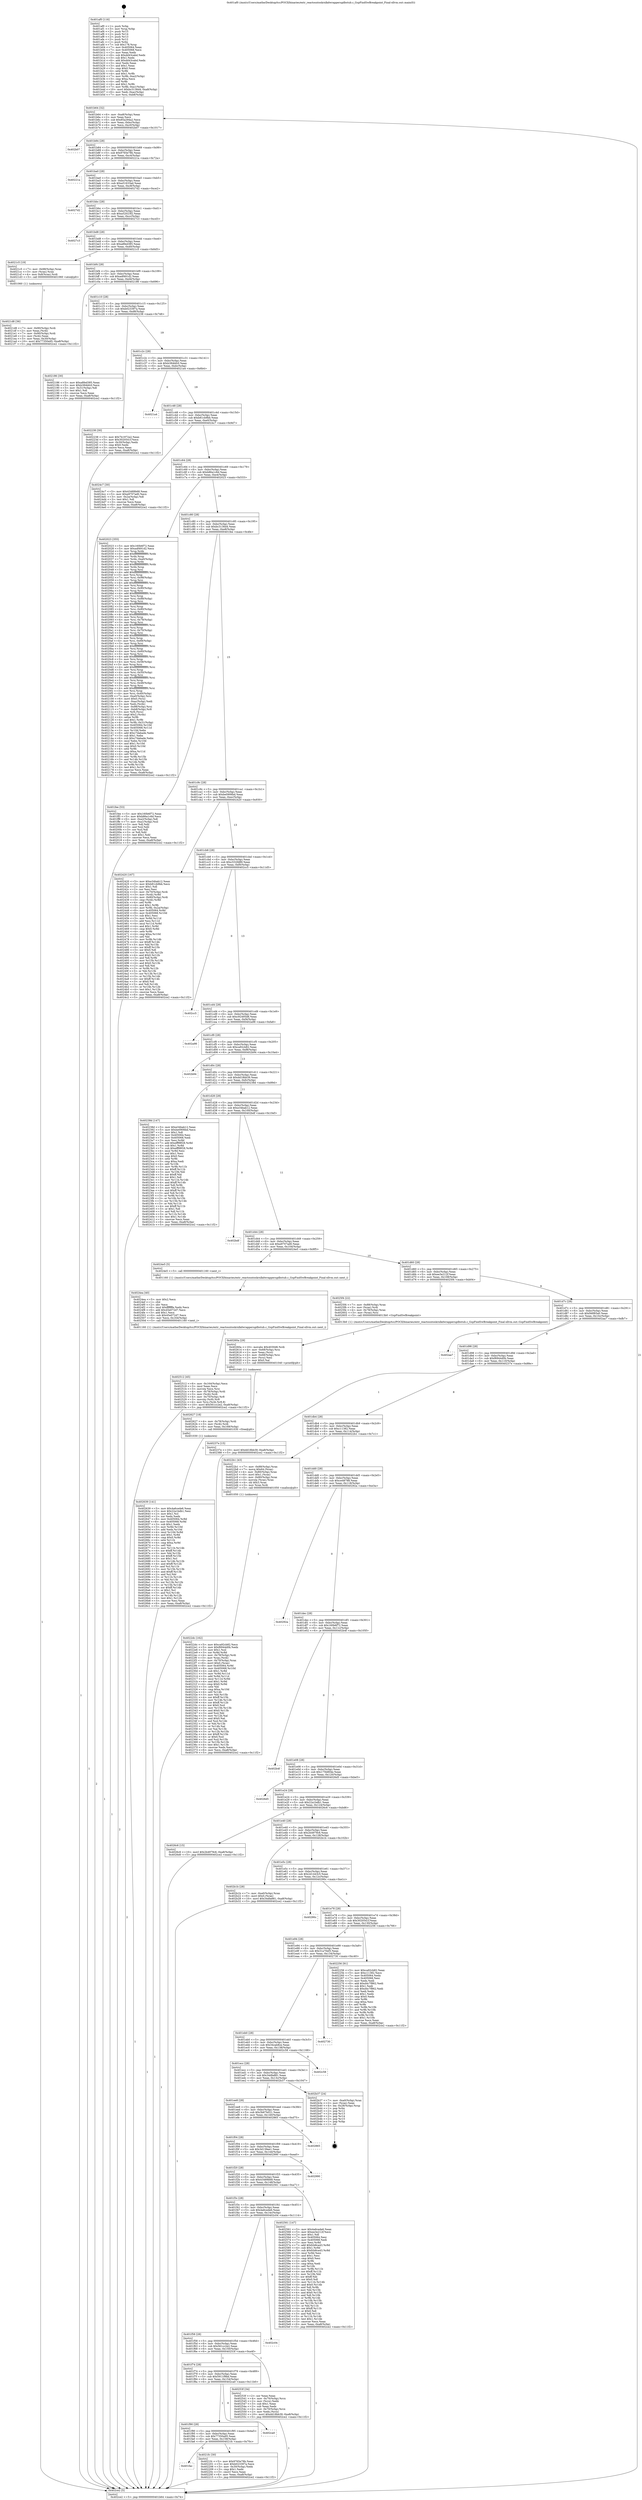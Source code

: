 digraph "0x401af0" {
  label = "0x401af0 (/mnt/c/Users/mathe/Desktop/tcc/POCII/binaries/extr_reactosntoskrnlkdwrappersgdbstub.c_GspFindSwBreakpoint_Final-ollvm.out::main(0))"
  labelloc = "t"
  node[shape=record]

  Entry [label="",width=0.3,height=0.3,shape=circle,fillcolor=black,style=filled]
  "0x401b64" [label="{
     0x401b64 [32]\l
     | [instrs]\l
     &nbsp;&nbsp;0x401b64 \<+6\>: mov -0xa8(%rbp),%eax\l
     &nbsp;&nbsp;0x401b6a \<+2\>: mov %eax,%ecx\l
     &nbsp;&nbsp;0x401b6c \<+6\>: sub $0x85a294a2,%ecx\l
     &nbsp;&nbsp;0x401b72 \<+6\>: mov %eax,-0xbc(%rbp)\l
     &nbsp;&nbsp;0x401b78 \<+6\>: mov %ecx,-0xc0(%rbp)\l
     &nbsp;&nbsp;0x401b7e \<+6\>: je 0000000000402b07 \<main+0x1017\>\l
  }"]
  "0x402b07" [label="{
     0x402b07\l
  }", style=dashed]
  "0x401b84" [label="{
     0x401b84 [28]\l
     | [instrs]\l
     &nbsp;&nbsp;0x401b84 \<+5\>: jmp 0000000000401b89 \<main+0x99\>\l
     &nbsp;&nbsp;0x401b89 \<+6\>: mov -0xbc(%rbp),%eax\l
     &nbsp;&nbsp;0x401b8f \<+5\>: sub $0x9765e78b,%eax\l
     &nbsp;&nbsp;0x401b94 \<+6\>: mov %eax,-0xc4(%rbp)\l
     &nbsp;&nbsp;0x401b9a \<+6\>: je 000000000040221a \<main+0x72a\>\l
  }"]
  Exit [label="",width=0.3,height=0.3,shape=circle,fillcolor=black,style=filled,peripheries=2]
  "0x40221a" [label="{
     0x40221a\l
  }", style=dashed]
  "0x401ba0" [label="{
     0x401ba0 [28]\l
     | [instrs]\l
     &nbsp;&nbsp;0x401ba0 \<+5\>: jmp 0000000000401ba5 \<main+0xb5\>\l
     &nbsp;&nbsp;0x401ba5 \<+6\>: mov -0xbc(%rbp),%eax\l
     &nbsp;&nbsp;0x401bab \<+5\>: sub $0xa51633ad,%eax\l
     &nbsp;&nbsp;0x401bb0 \<+6\>: mov %eax,-0xc8(%rbp)\l
     &nbsp;&nbsp;0x401bb6 \<+6\>: je 00000000004027d2 \<main+0xce2\>\l
  }"]
  "0x402639" [label="{
     0x402639 [141]\l
     | [instrs]\l
     &nbsp;&nbsp;0x402639 \<+5\>: mov $0x4a6cede6,%eax\l
     &nbsp;&nbsp;0x40263e \<+5\>: mov $0x22a1bdb1,%esi\l
     &nbsp;&nbsp;0x402643 \<+2\>: mov $0x1,%cl\l
     &nbsp;&nbsp;0x402645 \<+2\>: xor %edx,%edx\l
     &nbsp;&nbsp;0x402647 \<+8\>: mov 0x405064,%r8d\l
     &nbsp;&nbsp;0x40264f \<+8\>: mov 0x405068,%r9d\l
     &nbsp;&nbsp;0x402657 \<+3\>: sub $0x1,%edx\l
     &nbsp;&nbsp;0x40265a \<+3\>: mov %r8d,%r10d\l
     &nbsp;&nbsp;0x40265d \<+3\>: add %edx,%r10d\l
     &nbsp;&nbsp;0x402660 \<+4\>: imul %r10d,%r8d\l
     &nbsp;&nbsp;0x402664 \<+4\>: and $0x1,%r8d\l
     &nbsp;&nbsp;0x402668 \<+4\>: cmp $0x0,%r8d\l
     &nbsp;&nbsp;0x40266c \<+4\>: sete %r11b\l
     &nbsp;&nbsp;0x402670 \<+4\>: cmp $0xa,%r9d\l
     &nbsp;&nbsp;0x402674 \<+3\>: setl %bl\l
     &nbsp;&nbsp;0x402677 \<+3\>: mov %r11b,%r14b\l
     &nbsp;&nbsp;0x40267a \<+4\>: xor $0xff,%r14b\l
     &nbsp;&nbsp;0x40267e \<+3\>: mov %bl,%r15b\l
     &nbsp;&nbsp;0x402681 \<+4\>: xor $0xff,%r15b\l
     &nbsp;&nbsp;0x402685 \<+3\>: xor $0x1,%cl\l
     &nbsp;&nbsp;0x402688 \<+3\>: mov %r14b,%r12b\l
     &nbsp;&nbsp;0x40268b \<+4\>: and $0xff,%r12b\l
     &nbsp;&nbsp;0x40268f \<+3\>: and %cl,%r11b\l
     &nbsp;&nbsp;0x402692 \<+3\>: mov %r15b,%r13b\l
     &nbsp;&nbsp;0x402695 \<+4\>: and $0xff,%r13b\l
     &nbsp;&nbsp;0x402699 \<+2\>: and %cl,%bl\l
     &nbsp;&nbsp;0x40269b \<+3\>: or %r11b,%r12b\l
     &nbsp;&nbsp;0x40269e \<+3\>: or %bl,%r13b\l
     &nbsp;&nbsp;0x4026a1 \<+3\>: xor %r13b,%r12b\l
     &nbsp;&nbsp;0x4026a4 \<+3\>: or %r15b,%r14b\l
     &nbsp;&nbsp;0x4026a7 \<+4\>: xor $0xff,%r14b\l
     &nbsp;&nbsp;0x4026ab \<+3\>: or $0x1,%cl\l
     &nbsp;&nbsp;0x4026ae \<+3\>: and %cl,%r14b\l
     &nbsp;&nbsp;0x4026b1 \<+3\>: or %r14b,%r12b\l
     &nbsp;&nbsp;0x4026b4 \<+4\>: test $0x1,%r12b\l
     &nbsp;&nbsp;0x4026b8 \<+3\>: cmovne %esi,%eax\l
     &nbsp;&nbsp;0x4026bb \<+6\>: mov %eax,-0xa8(%rbp)\l
     &nbsp;&nbsp;0x4026c1 \<+5\>: jmp 0000000000402ce2 \<main+0x11f2\>\l
  }"]
  "0x4027d2" [label="{
     0x4027d2\l
  }", style=dashed]
  "0x401bbc" [label="{
     0x401bbc [28]\l
     | [instrs]\l
     &nbsp;&nbsp;0x401bbc \<+5\>: jmp 0000000000401bc1 \<main+0xd1\>\l
     &nbsp;&nbsp;0x401bc1 \<+6\>: mov -0xbc(%rbp),%eax\l
     &nbsp;&nbsp;0x401bc7 \<+5\>: sub $0xa52023f2,%eax\l
     &nbsp;&nbsp;0x401bcc \<+6\>: mov %eax,-0xcc(%rbp)\l
     &nbsp;&nbsp;0x401bd2 \<+6\>: je 00000000004027c3 \<main+0xcd3\>\l
  }"]
  "0x402627" [label="{
     0x402627 [18]\l
     | [instrs]\l
     &nbsp;&nbsp;0x402627 \<+4\>: mov -0x78(%rbp),%rdi\l
     &nbsp;&nbsp;0x40262b \<+3\>: mov (%rdi),%rdi\l
     &nbsp;&nbsp;0x40262e \<+6\>: mov %eax,-0x168(%rbp)\l
     &nbsp;&nbsp;0x402634 \<+5\>: call 0000000000401030 \<free@plt\>\l
     | [calls]\l
     &nbsp;&nbsp;0x401030 \{1\} (unknown)\l
  }"]
  "0x4027c3" [label="{
     0x4027c3\l
  }", style=dashed]
  "0x401bd8" [label="{
     0x401bd8 [28]\l
     | [instrs]\l
     &nbsp;&nbsp;0x401bd8 \<+5\>: jmp 0000000000401bdd \<main+0xed\>\l
     &nbsp;&nbsp;0x401bdd \<+6\>: mov -0xbc(%rbp),%eax\l
     &nbsp;&nbsp;0x401be3 \<+5\>: sub $0xa8fed385,%eax\l
     &nbsp;&nbsp;0x401be8 \<+6\>: mov %eax,-0xd0(%rbp)\l
     &nbsp;&nbsp;0x401bee \<+6\>: je 00000000004021c5 \<main+0x6d5\>\l
  }"]
  "0x40260a" [label="{
     0x40260a [29]\l
     | [instrs]\l
     &nbsp;&nbsp;0x40260a \<+10\>: movabs $0x4030d6,%rdi\l
     &nbsp;&nbsp;0x402614 \<+4\>: mov -0x68(%rbp),%rsi\l
     &nbsp;&nbsp;0x402618 \<+2\>: mov %eax,(%rsi)\l
     &nbsp;&nbsp;0x40261a \<+4\>: mov -0x68(%rbp),%rsi\l
     &nbsp;&nbsp;0x40261e \<+2\>: mov (%rsi),%esi\l
     &nbsp;&nbsp;0x402620 \<+2\>: mov $0x0,%al\l
     &nbsp;&nbsp;0x402622 \<+5\>: call 0000000000401040 \<printf@plt\>\l
     | [calls]\l
     &nbsp;&nbsp;0x401040 \{1\} (unknown)\l
  }"]
  "0x4021c5" [label="{
     0x4021c5 [19]\l
     | [instrs]\l
     &nbsp;&nbsp;0x4021c5 \<+7\>: mov -0x98(%rbp),%rax\l
     &nbsp;&nbsp;0x4021cc \<+3\>: mov (%rax),%rax\l
     &nbsp;&nbsp;0x4021cf \<+4\>: mov 0x8(%rax),%rdi\l
     &nbsp;&nbsp;0x4021d3 \<+5\>: call 0000000000401060 \<atoi@plt\>\l
     | [calls]\l
     &nbsp;&nbsp;0x401060 \{1\} (unknown)\l
  }"]
  "0x401bf4" [label="{
     0x401bf4 [28]\l
     | [instrs]\l
     &nbsp;&nbsp;0x401bf4 \<+5\>: jmp 0000000000401bf9 \<main+0x109\>\l
     &nbsp;&nbsp;0x401bf9 \<+6\>: mov -0xbc(%rbp),%eax\l
     &nbsp;&nbsp;0x401bff \<+5\>: sub $0xadf491d2,%eax\l
     &nbsp;&nbsp;0x401c04 \<+6\>: mov %eax,-0xd4(%rbp)\l
     &nbsp;&nbsp;0x401c0a \<+6\>: je 0000000000402186 \<main+0x696\>\l
  }"]
  "0x402512" [label="{
     0x402512 [45]\l
     | [instrs]\l
     &nbsp;&nbsp;0x402512 \<+6\>: mov -0x164(%rbp),%ecx\l
     &nbsp;&nbsp;0x402518 \<+3\>: imul %eax,%ecx\l
     &nbsp;&nbsp;0x40251b \<+3\>: movslq %ecx,%rsi\l
     &nbsp;&nbsp;0x40251e \<+4\>: mov -0x78(%rbp),%rdi\l
     &nbsp;&nbsp;0x402522 \<+3\>: mov (%rdi),%rdi\l
     &nbsp;&nbsp;0x402525 \<+4\>: mov -0x70(%rbp),%r8\l
     &nbsp;&nbsp;0x402529 \<+3\>: movslq (%r8),%r8\l
     &nbsp;&nbsp;0x40252c \<+4\>: mov %rsi,(%rdi,%r8,8)\l
     &nbsp;&nbsp;0x402530 \<+10\>: movl $0x561cc2e2,-0xa8(%rbp)\l
     &nbsp;&nbsp;0x40253a \<+5\>: jmp 0000000000402ce2 \<main+0x11f2\>\l
  }"]
  "0x402186" [label="{
     0x402186 [30]\l
     | [instrs]\l
     &nbsp;&nbsp;0x402186 \<+5\>: mov $0xa8fed385,%eax\l
     &nbsp;&nbsp;0x40218b \<+5\>: mov $0xb384bfc0,%ecx\l
     &nbsp;&nbsp;0x402190 \<+3\>: mov -0x31(%rbp),%dl\l
     &nbsp;&nbsp;0x402193 \<+3\>: test $0x1,%dl\l
     &nbsp;&nbsp;0x402196 \<+3\>: cmovne %ecx,%eax\l
     &nbsp;&nbsp;0x402199 \<+6\>: mov %eax,-0xa8(%rbp)\l
     &nbsp;&nbsp;0x40219f \<+5\>: jmp 0000000000402ce2 \<main+0x11f2\>\l
  }"]
  "0x401c10" [label="{
     0x401c10 [28]\l
     | [instrs]\l
     &nbsp;&nbsp;0x401c10 \<+5\>: jmp 0000000000401c15 \<main+0x125\>\l
     &nbsp;&nbsp;0x401c15 \<+6\>: mov -0xbc(%rbp),%eax\l
     &nbsp;&nbsp;0x401c1b \<+5\>: sub $0xb023397a,%eax\l
     &nbsp;&nbsp;0x401c20 \<+6\>: mov %eax,-0xd8(%rbp)\l
     &nbsp;&nbsp;0x401c26 \<+6\>: je 0000000000402238 \<main+0x748\>\l
  }"]
  "0x4024ea" [label="{
     0x4024ea [40]\l
     | [instrs]\l
     &nbsp;&nbsp;0x4024ea \<+5\>: mov $0x2,%ecx\l
     &nbsp;&nbsp;0x4024ef \<+1\>: cltd\l
     &nbsp;&nbsp;0x4024f0 \<+2\>: idiv %ecx\l
     &nbsp;&nbsp;0x4024f2 \<+6\>: imul $0xfffffffe,%edx,%ecx\l
     &nbsp;&nbsp;0x4024f8 \<+6\>: add $0x45e072d7,%ecx\l
     &nbsp;&nbsp;0x4024fe \<+3\>: add $0x1,%ecx\l
     &nbsp;&nbsp;0x402501 \<+6\>: sub $0x45e072d7,%ecx\l
     &nbsp;&nbsp;0x402507 \<+6\>: mov %ecx,-0x164(%rbp)\l
     &nbsp;&nbsp;0x40250d \<+5\>: call 0000000000401160 \<next_i\>\l
     | [calls]\l
     &nbsp;&nbsp;0x401160 \{1\} (/mnt/c/Users/mathe/Desktop/tcc/POCII/binaries/extr_reactosntoskrnlkdwrappersgdbstub.c_GspFindSwBreakpoint_Final-ollvm.out::next_i)\l
  }"]
  "0x402238" [label="{
     0x402238 [30]\l
     | [instrs]\l
     &nbsp;&nbsp;0x402238 \<+5\>: mov $0x7b1972a2,%eax\l
     &nbsp;&nbsp;0x40223d \<+5\>: mov $0x3020541f,%ecx\l
     &nbsp;&nbsp;0x402242 \<+3\>: mov -0x30(%rbp),%edx\l
     &nbsp;&nbsp;0x402245 \<+3\>: cmp $0x0,%edx\l
     &nbsp;&nbsp;0x402248 \<+3\>: cmove %ecx,%eax\l
     &nbsp;&nbsp;0x40224b \<+6\>: mov %eax,-0xa8(%rbp)\l
     &nbsp;&nbsp;0x402251 \<+5\>: jmp 0000000000402ce2 \<main+0x11f2\>\l
  }"]
  "0x401c2c" [label="{
     0x401c2c [28]\l
     | [instrs]\l
     &nbsp;&nbsp;0x401c2c \<+5\>: jmp 0000000000401c31 \<main+0x141\>\l
     &nbsp;&nbsp;0x401c31 \<+6\>: mov -0xbc(%rbp),%eax\l
     &nbsp;&nbsp;0x401c37 \<+5\>: sub $0xb384bfc0,%eax\l
     &nbsp;&nbsp;0x401c3c \<+6\>: mov %eax,-0xdc(%rbp)\l
     &nbsp;&nbsp;0x401c42 \<+6\>: je 00000000004021a4 \<main+0x6b4\>\l
  }"]
  "0x4022dc" [label="{
     0x4022dc [162]\l
     | [instrs]\l
     &nbsp;&nbsp;0x4022dc \<+5\>: mov $0xca92cb82,%ecx\l
     &nbsp;&nbsp;0x4022e1 \<+5\>: mov $0xf6944d0b,%edx\l
     &nbsp;&nbsp;0x4022e6 \<+3\>: mov $0x1,%sil\l
     &nbsp;&nbsp;0x4022e9 \<+3\>: xor %r8d,%r8d\l
     &nbsp;&nbsp;0x4022ec \<+4\>: mov -0x78(%rbp),%rdi\l
     &nbsp;&nbsp;0x4022f0 \<+3\>: mov %rax,(%rdi)\l
     &nbsp;&nbsp;0x4022f3 \<+4\>: mov -0x70(%rbp),%rax\l
     &nbsp;&nbsp;0x4022f7 \<+6\>: movl $0x0,(%rax)\l
     &nbsp;&nbsp;0x4022fd \<+8\>: mov 0x405064,%r9d\l
     &nbsp;&nbsp;0x402305 \<+8\>: mov 0x405068,%r10d\l
     &nbsp;&nbsp;0x40230d \<+4\>: sub $0x1,%r8d\l
     &nbsp;&nbsp;0x402311 \<+3\>: mov %r9d,%r11d\l
     &nbsp;&nbsp;0x402314 \<+3\>: add %r8d,%r11d\l
     &nbsp;&nbsp;0x402317 \<+4\>: imul %r11d,%r9d\l
     &nbsp;&nbsp;0x40231b \<+4\>: and $0x1,%r9d\l
     &nbsp;&nbsp;0x40231f \<+4\>: cmp $0x0,%r9d\l
     &nbsp;&nbsp;0x402323 \<+3\>: sete %bl\l
     &nbsp;&nbsp;0x402326 \<+4\>: cmp $0xa,%r10d\l
     &nbsp;&nbsp;0x40232a \<+4\>: setl %r14b\l
     &nbsp;&nbsp;0x40232e \<+3\>: mov %bl,%r15b\l
     &nbsp;&nbsp;0x402331 \<+4\>: xor $0xff,%r15b\l
     &nbsp;&nbsp;0x402335 \<+3\>: mov %r14b,%r12b\l
     &nbsp;&nbsp;0x402338 \<+4\>: xor $0xff,%r12b\l
     &nbsp;&nbsp;0x40233c \<+4\>: xor $0x0,%sil\l
     &nbsp;&nbsp;0x402340 \<+3\>: mov %r15b,%r13b\l
     &nbsp;&nbsp;0x402343 \<+4\>: and $0x0,%r13b\l
     &nbsp;&nbsp;0x402347 \<+3\>: and %sil,%bl\l
     &nbsp;&nbsp;0x40234a \<+3\>: mov %r12b,%al\l
     &nbsp;&nbsp;0x40234d \<+2\>: and $0x0,%al\l
     &nbsp;&nbsp;0x40234f \<+3\>: and %sil,%r14b\l
     &nbsp;&nbsp;0x402352 \<+3\>: or %bl,%r13b\l
     &nbsp;&nbsp;0x402355 \<+3\>: or %r14b,%al\l
     &nbsp;&nbsp;0x402358 \<+3\>: xor %al,%r13b\l
     &nbsp;&nbsp;0x40235b \<+3\>: or %r12b,%r15b\l
     &nbsp;&nbsp;0x40235e \<+4\>: xor $0xff,%r15b\l
     &nbsp;&nbsp;0x402362 \<+4\>: or $0x0,%sil\l
     &nbsp;&nbsp;0x402366 \<+3\>: and %sil,%r15b\l
     &nbsp;&nbsp;0x402369 \<+3\>: or %r15b,%r13b\l
     &nbsp;&nbsp;0x40236c \<+4\>: test $0x1,%r13b\l
     &nbsp;&nbsp;0x402370 \<+3\>: cmovne %edx,%ecx\l
     &nbsp;&nbsp;0x402373 \<+6\>: mov %ecx,-0xa8(%rbp)\l
     &nbsp;&nbsp;0x402379 \<+5\>: jmp 0000000000402ce2 \<main+0x11f2\>\l
  }"]
  "0x4021a4" [label="{
     0x4021a4\l
  }", style=dashed]
  "0x401c48" [label="{
     0x401c48 [28]\l
     | [instrs]\l
     &nbsp;&nbsp;0x401c48 \<+5\>: jmp 0000000000401c4d \<main+0x15d\>\l
     &nbsp;&nbsp;0x401c4d \<+6\>: mov -0xbc(%rbp),%eax\l
     &nbsp;&nbsp;0x401c53 \<+5\>: sub $0xb81cb9bb,%eax\l
     &nbsp;&nbsp;0x401c58 \<+6\>: mov %eax,-0xe0(%rbp)\l
     &nbsp;&nbsp;0x401c5e \<+6\>: je 00000000004024c7 \<main+0x9d7\>\l
  }"]
  "0x401fac" [label="{
     0x401fac\l
  }", style=dashed]
  "0x4024c7" [label="{
     0x4024c7 [30]\l
     | [instrs]\l
     &nbsp;&nbsp;0x4024c7 \<+5\>: mov $0x43489b68,%eax\l
     &nbsp;&nbsp;0x4024cc \<+5\>: mov $0xe9707ad0,%ecx\l
     &nbsp;&nbsp;0x4024d1 \<+3\>: mov -0x2a(%rbp),%dl\l
     &nbsp;&nbsp;0x4024d4 \<+3\>: test $0x1,%dl\l
     &nbsp;&nbsp;0x4024d7 \<+3\>: cmovne %ecx,%eax\l
     &nbsp;&nbsp;0x4024da \<+6\>: mov %eax,-0xa8(%rbp)\l
     &nbsp;&nbsp;0x4024e0 \<+5\>: jmp 0000000000402ce2 \<main+0x11f2\>\l
  }"]
  "0x401c64" [label="{
     0x401c64 [28]\l
     | [instrs]\l
     &nbsp;&nbsp;0x401c64 \<+5\>: jmp 0000000000401c69 \<main+0x179\>\l
     &nbsp;&nbsp;0x401c69 \<+6\>: mov -0xbc(%rbp),%eax\l
     &nbsp;&nbsp;0x401c6f \<+5\>: sub $0xb86a1c6d,%eax\l
     &nbsp;&nbsp;0x401c74 \<+6\>: mov %eax,-0xe4(%rbp)\l
     &nbsp;&nbsp;0x401c7a \<+6\>: je 0000000000402023 \<main+0x533\>\l
  }"]
  "0x4021fc" [label="{
     0x4021fc [30]\l
     | [instrs]\l
     &nbsp;&nbsp;0x4021fc \<+5\>: mov $0x9765e78b,%eax\l
     &nbsp;&nbsp;0x402201 \<+5\>: mov $0xb023397a,%ecx\l
     &nbsp;&nbsp;0x402206 \<+3\>: mov -0x30(%rbp),%edx\l
     &nbsp;&nbsp;0x402209 \<+3\>: cmp $0x1,%edx\l
     &nbsp;&nbsp;0x40220c \<+3\>: cmovl %ecx,%eax\l
     &nbsp;&nbsp;0x40220f \<+6\>: mov %eax,-0xa8(%rbp)\l
     &nbsp;&nbsp;0x402215 \<+5\>: jmp 0000000000402ce2 \<main+0x11f2\>\l
  }"]
  "0x402023" [label="{
     0x402023 [355]\l
     | [instrs]\l
     &nbsp;&nbsp;0x402023 \<+5\>: mov $0x160b6f72,%eax\l
     &nbsp;&nbsp;0x402028 \<+5\>: mov $0xadf491d2,%ecx\l
     &nbsp;&nbsp;0x40202d \<+3\>: mov %rsp,%rdx\l
     &nbsp;&nbsp;0x402030 \<+4\>: add $0xfffffffffffffff0,%rdx\l
     &nbsp;&nbsp;0x402034 \<+3\>: mov %rdx,%rsp\l
     &nbsp;&nbsp;0x402037 \<+7\>: mov %rdx,-0xa0(%rbp)\l
     &nbsp;&nbsp;0x40203e \<+3\>: mov %rsp,%rdx\l
     &nbsp;&nbsp;0x402041 \<+4\>: add $0xfffffffffffffff0,%rdx\l
     &nbsp;&nbsp;0x402045 \<+3\>: mov %rdx,%rsp\l
     &nbsp;&nbsp;0x402048 \<+3\>: mov %rsp,%rsi\l
     &nbsp;&nbsp;0x40204b \<+4\>: add $0xfffffffffffffff0,%rsi\l
     &nbsp;&nbsp;0x40204f \<+3\>: mov %rsi,%rsp\l
     &nbsp;&nbsp;0x402052 \<+7\>: mov %rsi,-0x98(%rbp)\l
     &nbsp;&nbsp;0x402059 \<+3\>: mov %rsp,%rsi\l
     &nbsp;&nbsp;0x40205c \<+4\>: add $0xfffffffffffffff0,%rsi\l
     &nbsp;&nbsp;0x402060 \<+3\>: mov %rsi,%rsp\l
     &nbsp;&nbsp;0x402063 \<+7\>: mov %rsi,-0x90(%rbp)\l
     &nbsp;&nbsp;0x40206a \<+3\>: mov %rsp,%rsi\l
     &nbsp;&nbsp;0x40206d \<+4\>: add $0xfffffffffffffff0,%rsi\l
     &nbsp;&nbsp;0x402071 \<+3\>: mov %rsi,%rsp\l
     &nbsp;&nbsp;0x402074 \<+7\>: mov %rsi,-0x88(%rbp)\l
     &nbsp;&nbsp;0x40207b \<+3\>: mov %rsp,%rsi\l
     &nbsp;&nbsp;0x40207e \<+4\>: add $0xfffffffffffffff0,%rsi\l
     &nbsp;&nbsp;0x402082 \<+3\>: mov %rsi,%rsp\l
     &nbsp;&nbsp;0x402085 \<+4\>: mov %rsi,-0x80(%rbp)\l
     &nbsp;&nbsp;0x402089 \<+3\>: mov %rsp,%rsi\l
     &nbsp;&nbsp;0x40208c \<+4\>: add $0xfffffffffffffff0,%rsi\l
     &nbsp;&nbsp;0x402090 \<+3\>: mov %rsi,%rsp\l
     &nbsp;&nbsp;0x402093 \<+4\>: mov %rsi,-0x78(%rbp)\l
     &nbsp;&nbsp;0x402097 \<+3\>: mov %rsp,%rsi\l
     &nbsp;&nbsp;0x40209a \<+4\>: add $0xfffffffffffffff0,%rsi\l
     &nbsp;&nbsp;0x40209e \<+3\>: mov %rsi,%rsp\l
     &nbsp;&nbsp;0x4020a1 \<+4\>: mov %rsi,-0x70(%rbp)\l
     &nbsp;&nbsp;0x4020a5 \<+3\>: mov %rsp,%rsi\l
     &nbsp;&nbsp;0x4020a8 \<+4\>: add $0xfffffffffffffff0,%rsi\l
     &nbsp;&nbsp;0x4020ac \<+3\>: mov %rsi,%rsp\l
     &nbsp;&nbsp;0x4020af \<+4\>: mov %rsi,-0x68(%rbp)\l
     &nbsp;&nbsp;0x4020b3 \<+3\>: mov %rsp,%rsi\l
     &nbsp;&nbsp;0x4020b6 \<+4\>: add $0xfffffffffffffff0,%rsi\l
     &nbsp;&nbsp;0x4020ba \<+3\>: mov %rsi,%rsp\l
     &nbsp;&nbsp;0x4020bd \<+4\>: mov %rsi,-0x60(%rbp)\l
     &nbsp;&nbsp;0x4020c1 \<+3\>: mov %rsp,%rsi\l
     &nbsp;&nbsp;0x4020c4 \<+4\>: add $0xfffffffffffffff0,%rsi\l
     &nbsp;&nbsp;0x4020c8 \<+3\>: mov %rsi,%rsp\l
     &nbsp;&nbsp;0x4020cb \<+4\>: mov %rsi,-0x58(%rbp)\l
     &nbsp;&nbsp;0x4020cf \<+3\>: mov %rsp,%rsi\l
     &nbsp;&nbsp;0x4020d2 \<+4\>: add $0xfffffffffffffff0,%rsi\l
     &nbsp;&nbsp;0x4020d6 \<+3\>: mov %rsi,%rsp\l
     &nbsp;&nbsp;0x4020d9 \<+4\>: mov %rsi,-0x50(%rbp)\l
     &nbsp;&nbsp;0x4020dd \<+3\>: mov %rsp,%rsi\l
     &nbsp;&nbsp;0x4020e0 \<+4\>: add $0xfffffffffffffff0,%rsi\l
     &nbsp;&nbsp;0x4020e4 \<+3\>: mov %rsi,%rsp\l
     &nbsp;&nbsp;0x4020e7 \<+4\>: mov %rsi,-0x48(%rbp)\l
     &nbsp;&nbsp;0x4020eb \<+3\>: mov %rsp,%rsi\l
     &nbsp;&nbsp;0x4020ee \<+4\>: add $0xfffffffffffffff0,%rsi\l
     &nbsp;&nbsp;0x4020f2 \<+3\>: mov %rsi,%rsp\l
     &nbsp;&nbsp;0x4020f5 \<+4\>: mov %rsi,-0x40(%rbp)\l
     &nbsp;&nbsp;0x4020f9 \<+7\>: mov -0xa0(%rbp),%rsi\l
     &nbsp;&nbsp;0x402100 \<+6\>: movl $0x0,(%rsi)\l
     &nbsp;&nbsp;0x402106 \<+6\>: mov -0xac(%rbp),%edi\l
     &nbsp;&nbsp;0x40210c \<+2\>: mov %edi,(%rdx)\l
     &nbsp;&nbsp;0x40210e \<+7\>: mov -0x98(%rbp),%rsi\l
     &nbsp;&nbsp;0x402115 \<+7\>: mov -0xb8(%rbp),%r8\l
     &nbsp;&nbsp;0x40211c \<+3\>: mov %r8,(%rsi)\l
     &nbsp;&nbsp;0x40211f \<+3\>: cmpl $0x2,(%rdx)\l
     &nbsp;&nbsp;0x402122 \<+4\>: setne %r9b\l
     &nbsp;&nbsp;0x402126 \<+4\>: and $0x1,%r9b\l
     &nbsp;&nbsp;0x40212a \<+4\>: mov %r9b,-0x31(%rbp)\l
     &nbsp;&nbsp;0x40212e \<+8\>: mov 0x405064,%r10d\l
     &nbsp;&nbsp;0x402136 \<+8\>: mov 0x405068,%r11d\l
     &nbsp;&nbsp;0x40213e \<+3\>: mov %r10d,%ebx\l
     &nbsp;&nbsp;0x402141 \<+6\>: add $0xc7dabade,%ebx\l
     &nbsp;&nbsp;0x402147 \<+3\>: sub $0x1,%ebx\l
     &nbsp;&nbsp;0x40214a \<+6\>: sub $0xc7dabade,%ebx\l
     &nbsp;&nbsp;0x402150 \<+4\>: imul %ebx,%r10d\l
     &nbsp;&nbsp;0x402154 \<+4\>: and $0x1,%r10d\l
     &nbsp;&nbsp;0x402158 \<+4\>: cmp $0x0,%r10d\l
     &nbsp;&nbsp;0x40215c \<+4\>: sete %r9b\l
     &nbsp;&nbsp;0x402160 \<+4\>: cmp $0xa,%r11d\l
     &nbsp;&nbsp;0x402164 \<+4\>: setl %r14b\l
     &nbsp;&nbsp;0x402168 \<+3\>: mov %r9b,%r15b\l
     &nbsp;&nbsp;0x40216b \<+3\>: and %r14b,%r15b\l
     &nbsp;&nbsp;0x40216e \<+3\>: xor %r14b,%r9b\l
     &nbsp;&nbsp;0x402171 \<+3\>: or %r9b,%r15b\l
     &nbsp;&nbsp;0x402174 \<+4\>: test $0x1,%r15b\l
     &nbsp;&nbsp;0x402178 \<+3\>: cmovne %ecx,%eax\l
     &nbsp;&nbsp;0x40217b \<+6\>: mov %eax,-0xa8(%rbp)\l
     &nbsp;&nbsp;0x402181 \<+5\>: jmp 0000000000402ce2 \<main+0x11f2\>\l
  }"]
  "0x401c80" [label="{
     0x401c80 [28]\l
     | [instrs]\l
     &nbsp;&nbsp;0x401c80 \<+5\>: jmp 0000000000401c85 \<main+0x195\>\l
     &nbsp;&nbsp;0x401c85 \<+6\>: mov -0xbc(%rbp),%eax\l
     &nbsp;&nbsp;0x401c8b \<+5\>: sub $0xbc3136d4,%eax\l
     &nbsp;&nbsp;0x401c90 \<+6\>: mov %eax,-0xe8(%rbp)\l
     &nbsp;&nbsp;0x401c96 \<+6\>: je 0000000000401fee \<main+0x4fe\>\l
  }"]
  "0x401f90" [label="{
     0x401f90 [28]\l
     | [instrs]\l
     &nbsp;&nbsp;0x401f90 \<+5\>: jmp 0000000000401f95 \<main+0x4a5\>\l
     &nbsp;&nbsp;0x401f95 \<+6\>: mov -0xbc(%rbp),%eax\l
     &nbsp;&nbsp;0x401f9b \<+5\>: sub $0x77350a95,%eax\l
     &nbsp;&nbsp;0x401fa0 \<+6\>: mov %eax,-0x158(%rbp)\l
     &nbsp;&nbsp;0x401fa6 \<+6\>: je 00000000004021fc \<main+0x70c\>\l
  }"]
  "0x401fee" [label="{
     0x401fee [53]\l
     | [instrs]\l
     &nbsp;&nbsp;0x401fee \<+5\>: mov $0x160b6f72,%eax\l
     &nbsp;&nbsp;0x401ff3 \<+5\>: mov $0xb86a1c6d,%ecx\l
     &nbsp;&nbsp;0x401ff8 \<+6\>: mov -0xa2(%rbp),%dl\l
     &nbsp;&nbsp;0x401ffe \<+7\>: mov -0xa1(%rbp),%sil\l
     &nbsp;&nbsp;0x402005 \<+3\>: mov %dl,%dil\l
     &nbsp;&nbsp;0x402008 \<+3\>: and %sil,%dil\l
     &nbsp;&nbsp;0x40200b \<+3\>: xor %sil,%dl\l
     &nbsp;&nbsp;0x40200e \<+3\>: or %dl,%dil\l
     &nbsp;&nbsp;0x402011 \<+4\>: test $0x1,%dil\l
     &nbsp;&nbsp;0x402015 \<+3\>: cmovne %ecx,%eax\l
     &nbsp;&nbsp;0x402018 \<+6\>: mov %eax,-0xa8(%rbp)\l
     &nbsp;&nbsp;0x40201e \<+5\>: jmp 0000000000402ce2 \<main+0x11f2\>\l
  }"]
  "0x401c9c" [label="{
     0x401c9c [28]\l
     | [instrs]\l
     &nbsp;&nbsp;0x401c9c \<+5\>: jmp 0000000000401ca1 \<main+0x1b1\>\l
     &nbsp;&nbsp;0x401ca1 \<+6\>: mov -0xbc(%rbp),%eax\l
     &nbsp;&nbsp;0x401ca7 \<+5\>: sub $0xbe0906bd,%eax\l
     &nbsp;&nbsp;0x401cac \<+6\>: mov %eax,-0xec(%rbp)\l
     &nbsp;&nbsp;0x401cb2 \<+6\>: je 0000000000402420 \<main+0x930\>\l
  }"]
  "0x402ce2" [label="{
     0x402ce2 [5]\l
     | [instrs]\l
     &nbsp;&nbsp;0x402ce2 \<+5\>: jmp 0000000000401b64 \<main+0x74\>\l
  }"]
  "0x401af0" [label="{
     0x401af0 [116]\l
     | [instrs]\l
     &nbsp;&nbsp;0x401af0 \<+1\>: push %rbp\l
     &nbsp;&nbsp;0x401af1 \<+3\>: mov %rsp,%rbp\l
     &nbsp;&nbsp;0x401af4 \<+2\>: push %r15\l
     &nbsp;&nbsp;0x401af6 \<+2\>: push %r14\l
     &nbsp;&nbsp;0x401af8 \<+2\>: push %r13\l
     &nbsp;&nbsp;0x401afa \<+2\>: push %r12\l
     &nbsp;&nbsp;0x401afc \<+1\>: push %rbx\l
     &nbsp;&nbsp;0x401afd \<+7\>: sub $0x178,%rsp\l
     &nbsp;&nbsp;0x401b04 \<+7\>: mov 0x405064,%eax\l
     &nbsp;&nbsp;0x401b0b \<+7\>: mov 0x405068,%ecx\l
     &nbsp;&nbsp;0x401b12 \<+2\>: mov %eax,%edx\l
     &nbsp;&nbsp;0x401b14 \<+6\>: sub $0xdd43cabd,%edx\l
     &nbsp;&nbsp;0x401b1a \<+3\>: sub $0x1,%edx\l
     &nbsp;&nbsp;0x401b1d \<+6\>: add $0xdd43cabd,%edx\l
     &nbsp;&nbsp;0x401b23 \<+3\>: imul %edx,%eax\l
     &nbsp;&nbsp;0x401b26 \<+3\>: and $0x1,%eax\l
     &nbsp;&nbsp;0x401b29 \<+3\>: cmp $0x0,%eax\l
     &nbsp;&nbsp;0x401b2c \<+4\>: sete %r8b\l
     &nbsp;&nbsp;0x401b30 \<+4\>: and $0x1,%r8b\l
     &nbsp;&nbsp;0x401b34 \<+7\>: mov %r8b,-0xa2(%rbp)\l
     &nbsp;&nbsp;0x401b3b \<+3\>: cmp $0xa,%ecx\l
     &nbsp;&nbsp;0x401b3e \<+4\>: setl %r8b\l
     &nbsp;&nbsp;0x401b42 \<+4\>: and $0x1,%r8b\l
     &nbsp;&nbsp;0x401b46 \<+7\>: mov %r8b,-0xa1(%rbp)\l
     &nbsp;&nbsp;0x401b4d \<+10\>: movl $0xbc3136d4,-0xa8(%rbp)\l
     &nbsp;&nbsp;0x401b57 \<+6\>: mov %edi,-0xac(%rbp)\l
     &nbsp;&nbsp;0x401b5d \<+7\>: mov %rsi,-0xb8(%rbp)\l
  }"]
  "0x402ca0" [label="{
     0x402ca0\l
  }", style=dashed]
  "0x4021d8" [label="{
     0x4021d8 [36]\l
     | [instrs]\l
     &nbsp;&nbsp;0x4021d8 \<+7\>: mov -0x90(%rbp),%rdi\l
     &nbsp;&nbsp;0x4021df \<+2\>: mov %eax,(%rdi)\l
     &nbsp;&nbsp;0x4021e1 \<+7\>: mov -0x90(%rbp),%rdi\l
     &nbsp;&nbsp;0x4021e8 \<+2\>: mov (%rdi),%eax\l
     &nbsp;&nbsp;0x4021ea \<+3\>: mov %eax,-0x30(%rbp)\l
     &nbsp;&nbsp;0x4021ed \<+10\>: movl $0x77350a95,-0xa8(%rbp)\l
     &nbsp;&nbsp;0x4021f7 \<+5\>: jmp 0000000000402ce2 \<main+0x11f2\>\l
  }"]
  "0x401f74" [label="{
     0x401f74 [28]\l
     | [instrs]\l
     &nbsp;&nbsp;0x401f74 \<+5\>: jmp 0000000000401f79 \<main+0x489\>\l
     &nbsp;&nbsp;0x401f79 \<+6\>: mov -0xbc(%rbp),%eax\l
     &nbsp;&nbsp;0x401f7f \<+5\>: sub $0x5911f9bd,%eax\l
     &nbsp;&nbsp;0x401f84 \<+6\>: mov %eax,-0x154(%rbp)\l
     &nbsp;&nbsp;0x401f8a \<+6\>: je 0000000000402ca0 \<main+0x11b0\>\l
  }"]
  "0x402420" [label="{
     0x402420 [167]\l
     | [instrs]\l
     &nbsp;&nbsp;0x402420 \<+5\>: mov $0xe34bab12,%eax\l
     &nbsp;&nbsp;0x402425 \<+5\>: mov $0xb81cb9bb,%ecx\l
     &nbsp;&nbsp;0x40242a \<+2\>: mov $0x1,%dl\l
     &nbsp;&nbsp;0x40242c \<+2\>: xor %esi,%esi\l
     &nbsp;&nbsp;0x40242e \<+4\>: mov -0x70(%rbp),%rdi\l
     &nbsp;&nbsp;0x402432 \<+3\>: mov (%rdi),%r8d\l
     &nbsp;&nbsp;0x402435 \<+4\>: mov -0x80(%rbp),%rdi\l
     &nbsp;&nbsp;0x402439 \<+3\>: cmp (%rdi),%r8d\l
     &nbsp;&nbsp;0x40243c \<+4\>: setl %r9b\l
     &nbsp;&nbsp;0x402440 \<+4\>: and $0x1,%r9b\l
     &nbsp;&nbsp;0x402444 \<+4\>: mov %r9b,-0x2a(%rbp)\l
     &nbsp;&nbsp;0x402448 \<+8\>: mov 0x405064,%r8d\l
     &nbsp;&nbsp;0x402450 \<+8\>: mov 0x405068,%r10d\l
     &nbsp;&nbsp;0x402458 \<+3\>: sub $0x1,%esi\l
     &nbsp;&nbsp;0x40245b \<+3\>: mov %r8d,%r11d\l
     &nbsp;&nbsp;0x40245e \<+3\>: add %esi,%r11d\l
     &nbsp;&nbsp;0x402461 \<+4\>: imul %r11d,%r8d\l
     &nbsp;&nbsp;0x402465 \<+4\>: and $0x1,%r8d\l
     &nbsp;&nbsp;0x402469 \<+4\>: cmp $0x0,%r8d\l
     &nbsp;&nbsp;0x40246d \<+4\>: sete %r9b\l
     &nbsp;&nbsp;0x402471 \<+4\>: cmp $0xa,%r10d\l
     &nbsp;&nbsp;0x402475 \<+3\>: setl %bl\l
     &nbsp;&nbsp;0x402478 \<+3\>: mov %r9b,%r14b\l
     &nbsp;&nbsp;0x40247b \<+4\>: xor $0xff,%r14b\l
     &nbsp;&nbsp;0x40247f \<+3\>: mov %bl,%r15b\l
     &nbsp;&nbsp;0x402482 \<+4\>: xor $0xff,%r15b\l
     &nbsp;&nbsp;0x402486 \<+3\>: xor $0x0,%dl\l
     &nbsp;&nbsp;0x402489 \<+3\>: mov %r14b,%r12b\l
     &nbsp;&nbsp;0x40248c \<+4\>: and $0x0,%r12b\l
     &nbsp;&nbsp;0x402490 \<+3\>: and %dl,%r9b\l
     &nbsp;&nbsp;0x402493 \<+3\>: mov %r15b,%r13b\l
     &nbsp;&nbsp;0x402496 \<+4\>: and $0x0,%r13b\l
     &nbsp;&nbsp;0x40249a \<+2\>: and %dl,%bl\l
     &nbsp;&nbsp;0x40249c \<+3\>: or %r9b,%r12b\l
     &nbsp;&nbsp;0x40249f \<+3\>: or %bl,%r13b\l
     &nbsp;&nbsp;0x4024a2 \<+3\>: xor %r13b,%r12b\l
     &nbsp;&nbsp;0x4024a5 \<+3\>: or %r15b,%r14b\l
     &nbsp;&nbsp;0x4024a8 \<+4\>: xor $0xff,%r14b\l
     &nbsp;&nbsp;0x4024ac \<+3\>: or $0x0,%dl\l
     &nbsp;&nbsp;0x4024af \<+3\>: and %dl,%r14b\l
     &nbsp;&nbsp;0x4024b2 \<+3\>: or %r14b,%r12b\l
     &nbsp;&nbsp;0x4024b5 \<+4\>: test $0x1,%r12b\l
     &nbsp;&nbsp;0x4024b9 \<+3\>: cmovne %ecx,%eax\l
     &nbsp;&nbsp;0x4024bc \<+6\>: mov %eax,-0xa8(%rbp)\l
     &nbsp;&nbsp;0x4024c2 \<+5\>: jmp 0000000000402ce2 \<main+0x11f2\>\l
  }"]
  "0x401cb8" [label="{
     0x401cb8 [28]\l
     | [instrs]\l
     &nbsp;&nbsp;0x401cb8 \<+5\>: jmp 0000000000401cbd \<main+0x1cd\>\l
     &nbsp;&nbsp;0x401cbd \<+6\>: mov -0xbc(%rbp),%eax\l
     &nbsp;&nbsp;0x401cc3 \<+5\>: sub $0xc532fd89,%eax\l
     &nbsp;&nbsp;0x401cc8 \<+6\>: mov %eax,-0xf0(%rbp)\l
     &nbsp;&nbsp;0x401cce \<+6\>: je 0000000000402cc5 \<main+0x11d5\>\l
  }"]
  "0x40253f" [label="{
     0x40253f [34]\l
     | [instrs]\l
     &nbsp;&nbsp;0x40253f \<+2\>: xor %eax,%eax\l
     &nbsp;&nbsp;0x402541 \<+4\>: mov -0x70(%rbp),%rcx\l
     &nbsp;&nbsp;0x402545 \<+2\>: mov (%rcx),%edx\l
     &nbsp;&nbsp;0x402547 \<+3\>: sub $0x1,%eax\l
     &nbsp;&nbsp;0x40254a \<+2\>: sub %eax,%edx\l
     &nbsp;&nbsp;0x40254c \<+4\>: mov -0x70(%rbp),%rcx\l
     &nbsp;&nbsp;0x402550 \<+2\>: mov %edx,(%rcx)\l
     &nbsp;&nbsp;0x402552 \<+10\>: movl $0xdd18bb39,-0xa8(%rbp)\l
     &nbsp;&nbsp;0x40255c \<+5\>: jmp 0000000000402ce2 \<main+0x11f2\>\l
  }"]
  "0x402cc5" [label="{
     0x402cc5\l
  }", style=dashed]
  "0x401cd4" [label="{
     0x401cd4 [28]\l
     | [instrs]\l
     &nbsp;&nbsp;0x401cd4 \<+5\>: jmp 0000000000401cd9 \<main+0x1e9\>\l
     &nbsp;&nbsp;0x401cd9 \<+6\>: mov -0xbc(%rbp),%eax\l
     &nbsp;&nbsp;0x401cdf \<+5\>: sub $0xc92495d8,%eax\l
     &nbsp;&nbsp;0x401ce4 \<+6\>: mov %eax,-0xf4(%rbp)\l
     &nbsp;&nbsp;0x401cea \<+6\>: je 0000000000402a98 \<main+0xfa8\>\l
  }"]
  "0x401f58" [label="{
     0x401f58 [28]\l
     | [instrs]\l
     &nbsp;&nbsp;0x401f58 \<+5\>: jmp 0000000000401f5d \<main+0x46d\>\l
     &nbsp;&nbsp;0x401f5d \<+6\>: mov -0xbc(%rbp),%eax\l
     &nbsp;&nbsp;0x401f63 \<+5\>: sub $0x561cc2e2,%eax\l
     &nbsp;&nbsp;0x401f68 \<+6\>: mov %eax,-0x150(%rbp)\l
     &nbsp;&nbsp;0x401f6e \<+6\>: je 000000000040253f \<main+0xa4f\>\l
  }"]
  "0x402a98" [label="{
     0x402a98\l
  }", style=dashed]
  "0x401cf0" [label="{
     0x401cf0 [28]\l
     | [instrs]\l
     &nbsp;&nbsp;0x401cf0 \<+5\>: jmp 0000000000401cf5 \<main+0x205\>\l
     &nbsp;&nbsp;0x401cf5 \<+6\>: mov -0xbc(%rbp),%eax\l
     &nbsp;&nbsp;0x401cfb \<+5\>: sub $0xca92cb82,%eax\l
     &nbsp;&nbsp;0x401d00 \<+6\>: mov %eax,-0xf8(%rbp)\l
     &nbsp;&nbsp;0x401d06 \<+6\>: je 0000000000402b94 \<main+0x10a4\>\l
  }"]
  "0x402c04" [label="{
     0x402c04\l
  }", style=dashed]
  "0x402b94" [label="{
     0x402b94\l
  }", style=dashed]
  "0x401d0c" [label="{
     0x401d0c [28]\l
     | [instrs]\l
     &nbsp;&nbsp;0x401d0c \<+5\>: jmp 0000000000401d11 \<main+0x221\>\l
     &nbsp;&nbsp;0x401d11 \<+6\>: mov -0xbc(%rbp),%eax\l
     &nbsp;&nbsp;0x401d17 \<+5\>: sub $0xdd18bb39,%eax\l
     &nbsp;&nbsp;0x401d1c \<+6\>: mov %eax,-0xfc(%rbp)\l
     &nbsp;&nbsp;0x401d22 \<+6\>: je 000000000040238d \<main+0x89d\>\l
  }"]
  "0x401f3c" [label="{
     0x401f3c [28]\l
     | [instrs]\l
     &nbsp;&nbsp;0x401f3c \<+5\>: jmp 0000000000401f41 \<main+0x451\>\l
     &nbsp;&nbsp;0x401f41 \<+6\>: mov -0xbc(%rbp),%eax\l
     &nbsp;&nbsp;0x401f47 \<+5\>: sub $0x4a6cede6,%eax\l
     &nbsp;&nbsp;0x401f4c \<+6\>: mov %eax,-0x14c(%rbp)\l
     &nbsp;&nbsp;0x401f52 \<+6\>: je 0000000000402c04 \<main+0x1114\>\l
  }"]
  "0x40238d" [label="{
     0x40238d [147]\l
     | [instrs]\l
     &nbsp;&nbsp;0x40238d \<+5\>: mov $0xe34bab12,%eax\l
     &nbsp;&nbsp;0x402392 \<+5\>: mov $0xbe0906bd,%ecx\l
     &nbsp;&nbsp;0x402397 \<+2\>: mov $0x1,%dl\l
     &nbsp;&nbsp;0x402399 \<+7\>: mov 0x405064,%esi\l
     &nbsp;&nbsp;0x4023a0 \<+7\>: mov 0x405068,%edi\l
     &nbsp;&nbsp;0x4023a7 \<+3\>: mov %esi,%r8d\l
     &nbsp;&nbsp;0x4023aa \<+7\>: add $0xeff98f28,%r8d\l
     &nbsp;&nbsp;0x4023b1 \<+4\>: sub $0x1,%r8d\l
     &nbsp;&nbsp;0x4023b5 \<+7\>: sub $0xeff98f28,%r8d\l
     &nbsp;&nbsp;0x4023bc \<+4\>: imul %r8d,%esi\l
     &nbsp;&nbsp;0x4023c0 \<+3\>: and $0x1,%esi\l
     &nbsp;&nbsp;0x4023c3 \<+3\>: cmp $0x0,%esi\l
     &nbsp;&nbsp;0x4023c6 \<+4\>: sete %r9b\l
     &nbsp;&nbsp;0x4023ca \<+3\>: cmp $0xa,%edi\l
     &nbsp;&nbsp;0x4023cd \<+4\>: setl %r10b\l
     &nbsp;&nbsp;0x4023d1 \<+3\>: mov %r9b,%r11b\l
     &nbsp;&nbsp;0x4023d4 \<+4\>: xor $0xff,%r11b\l
     &nbsp;&nbsp;0x4023d8 \<+3\>: mov %r10b,%bl\l
     &nbsp;&nbsp;0x4023db \<+3\>: xor $0xff,%bl\l
     &nbsp;&nbsp;0x4023de \<+3\>: xor $0x1,%dl\l
     &nbsp;&nbsp;0x4023e1 \<+3\>: mov %r11b,%r14b\l
     &nbsp;&nbsp;0x4023e4 \<+4\>: and $0xff,%r14b\l
     &nbsp;&nbsp;0x4023e8 \<+3\>: and %dl,%r9b\l
     &nbsp;&nbsp;0x4023eb \<+3\>: mov %bl,%r15b\l
     &nbsp;&nbsp;0x4023ee \<+4\>: and $0xff,%r15b\l
     &nbsp;&nbsp;0x4023f2 \<+3\>: and %dl,%r10b\l
     &nbsp;&nbsp;0x4023f5 \<+3\>: or %r9b,%r14b\l
     &nbsp;&nbsp;0x4023f8 \<+3\>: or %r10b,%r15b\l
     &nbsp;&nbsp;0x4023fb \<+3\>: xor %r15b,%r14b\l
     &nbsp;&nbsp;0x4023fe \<+3\>: or %bl,%r11b\l
     &nbsp;&nbsp;0x402401 \<+4\>: xor $0xff,%r11b\l
     &nbsp;&nbsp;0x402405 \<+3\>: or $0x1,%dl\l
     &nbsp;&nbsp;0x402408 \<+3\>: and %dl,%r11b\l
     &nbsp;&nbsp;0x40240b \<+3\>: or %r11b,%r14b\l
     &nbsp;&nbsp;0x40240e \<+4\>: test $0x1,%r14b\l
     &nbsp;&nbsp;0x402412 \<+3\>: cmovne %ecx,%eax\l
     &nbsp;&nbsp;0x402415 \<+6\>: mov %eax,-0xa8(%rbp)\l
     &nbsp;&nbsp;0x40241b \<+5\>: jmp 0000000000402ce2 \<main+0x11f2\>\l
  }"]
  "0x401d28" [label="{
     0x401d28 [28]\l
     | [instrs]\l
     &nbsp;&nbsp;0x401d28 \<+5\>: jmp 0000000000401d2d \<main+0x23d\>\l
     &nbsp;&nbsp;0x401d2d \<+6\>: mov -0xbc(%rbp),%eax\l
     &nbsp;&nbsp;0x401d33 \<+5\>: sub $0xe34bab12,%eax\l
     &nbsp;&nbsp;0x401d38 \<+6\>: mov %eax,-0x100(%rbp)\l
     &nbsp;&nbsp;0x401d3e \<+6\>: je 0000000000402bdf \<main+0x10ef\>\l
  }"]
  "0x402561" [label="{
     0x402561 [147]\l
     | [instrs]\l
     &nbsp;&nbsp;0x402561 \<+5\>: mov $0x4a6cede6,%eax\l
     &nbsp;&nbsp;0x402566 \<+5\>: mov $0xee3e212f,%ecx\l
     &nbsp;&nbsp;0x40256b \<+2\>: mov $0x1,%dl\l
     &nbsp;&nbsp;0x40256d \<+7\>: mov 0x405064,%esi\l
     &nbsp;&nbsp;0x402574 \<+7\>: mov 0x405068,%edi\l
     &nbsp;&nbsp;0x40257b \<+3\>: mov %esi,%r8d\l
     &nbsp;&nbsp;0x40257e \<+7\>: add $0xfcb8ca43,%r8d\l
     &nbsp;&nbsp;0x402585 \<+4\>: sub $0x1,%r8d\l
     &nbsp;&nbsp;0x402589 \<+7\>: sub $0xfcb8ca43,%r8d\l
     &nbsp;&nbsp;0x402590 \<+4\>: imul %r8d,%esi\l
     &nbsp;&nbsp;0x402594 \<+3\>: and $0x1,%esi\l
     &nbsp;&nbsp;0x402597 \<+3\>: cmp $0x0,%esi\l
     &nbsp;&nbsp;0x40259a \<+4\>: sete %r9b\l
     &nbsp;&nbsp;0x40259e \<+3\>: cmp $0xa,%edi\l
     &nbsp;&nbsp;0x4025a1 \<+4\>: setl %r10b\l
     &nbsp;&nbsp;0x4025a5 \<+3\>: mov %r9b,%r11b\l
     &nbsp;&nbsp;0x4025a8 \<+4\>: xor $0xff,%r11b\l
     &nbsp;&nbsp;0x4025ac \<+3\>: mov %r10b,%bl\l
     &nbsp;&nbsp;0x4025af \<+3\>: xor $0xff,%bl\l
     &nbsp;&nbsp;0x4025b2 \<+3\>: xor $0x0,%dl\l
     &nbsp;&nbsp;0x4025b5 \<+3\>: mov %r11b,%r14b\l
     &nbsp;&nbsp;0x4025b8 \<+4\>: and $0x0,%r14b\l
     &nbsp;&nbsp;0x4025bc \<+3\>: and %dl,%r9b\l
     &nbsp;&nbsp;0x4025bf \<+3\>: mov %bl,%r15b\l
     &nbsp;&nbsp;0x4025c2 \<+4\>: and $0x0,%r15b\l
     &nbsp;&nbsp;0x4025c6 \<+3\>: and %dl,%r10b\l
     &nbsp;&nbsp;0x4025c9 \<+3\>: or %r9b,%r14b\l
     &nbsp;&nbsp;0x4025cc \<+3\>: or %r10b,%r15b\l
     &nbsp;&nbsp;0x4025cf \<+3\>: xor %r15b,%r14b\l
     &nbsp;&nbsp;0x4025d2 \<+3\>: or %bl,%r11b\l
     &nbsp;&nbsp;0x4025d5 \<+4\>: xor $0xff,%r11b\l
     &nbsp;&nbsp;0x4025d9 \<+3\>: or $0x0,%dl\l
     &nbsp;&nbsp;0x4025dc \<+3\>: and %dl,%r11b\l
     &nbsp;&nbsp;0x4025df \<+3\>: or %r11b,%r14b\l
     &nbsp;&nbsp;0x4025e2 \<+4\>: test $0x1,%r14b\l
     &nbsp;&nbsp;0x4025e6 \<+3\>: cmovne %ecx,%eax\l
     &nbsp;&nbsp;0x4025e9 \<+6\>: mov %eax,-0xa8(%rbp)\l
     &nbsp;&nbsp;0x4025ef \<+5\>: jmp 0000000000402ce2 \<main+0x11f2\>\l
  }"]
  "0x402bdf" [label="{
     0x402bdf\l
  }", style=dashed]
  "0x401d44" [label="{
     0x401d44 [28]\l
     | [instrs]\l
     &nbsp;&nbsp;0x401d44 \<+5\>: jmp 0000000000401d49 \<main+0x259\>\l
     &nbsp;&nbsp;0x401d49 \<+6\>: mov -0xbc(%rbp),%eax\l
     &nbsp;&nbsp;0x401d4f \<+5\>: sub $0xe9707ad0,%eax\l
     &nbsp;&nbsp;0x401d54 \<+6\>: mov %eax,-0x104(%rbp)\l
     &nbsp;&nbsp;0x401d5a \<+6\>: je 00000000004024e5 \<main+0x9f5\>\l
  }"]
  "0x401f20" [label="{
     0x401f20 [28]\l
     | [instrs]\l
     &nbsp;&nbsp;0x401f20 \<+5\>: jmp 0000000000401f25 \<main+0x435\>\l
     &nbsp;&nbsp;0x401f25 \<+6\>: mov -0xbc(%rbp),%eax\l
     &nbsp;&nbsp;0x401f2b \<+5\>: sub $0x43489b68,%eax\l
     &nbsp;&nbsp;0x401f30 \<+6\>: mov %eax,-0x148(%rbp)\l
     &nbsp;&nbsp;0x401f36 \<+6\>: je 0000000000402561 \<main+0xa71\>\l
  }"]
  "0x4024e5" [label="{
     0x4024e5 [5]\l
     | [instrs]\l
     &nbsp;&nbsp;0x4024e5 \<+5\>: call 0000000000401160 \<next_i\>\l
     | [calls]\l
     &nbsp;&nbsp;0x401160 \{1\} (/mnt/c/Users/mathe/Desktop/tcc/POCII/binaries/extr_reactosntoskrnlkdwrappersgdbstub.c_GspFindSwBreakpoint_Final-ollvm.out::next_i)\l
  }"]
  "0x401d60" [label="{
     0x401d60 [28]\l
     | [instrs]\l
     &nbsp;&nbsp;0x401d60 \<+5\>: jmp 0000000000401d65 \<main+0x275\>\l
     &nbsp;&nbsp;0x401d65 \<+6\>: mov -0xbc(%rbp),%eax\l
     &nbsp;&nbsp;0x401d6b \<+5\>: sub $0xee3e212f,%eax\l
     &nbsp;&nbsp;0x401d70 \<+6\>: mov %eax,-0x108(%rbp)\l
     &nbsp;&nbsp;0x401d76 \<+6\>: je 00000000004025f4 \<main+0xb04\>\l
  }"]
  "0x402990" [label="{
     0x402990\l
  }", style=dashed]
  "0x4025f4" [label="{
     0x4025f4 [22]\l
     | [instrs]\l
     &nbsp;&nbsp;0x4025f4 \<+7\>: mov -0x88(%rbp),%rax\l
     &nbsp;&nbsp;0x4025fb \<+3\>: mov (%rax),%rdi\l
     &nbsp;&nbsp;0x4025fe \<+4\>: mov -0x78(%rbp),%rax\l
     &nbsp;&nbsp;0x402602 \<+3\>: mov (%rax),%rsi\l
     &nbsp;&nbsp;0x402605 \<+5\>: call 00000000004013b0 \<GspFindSwBreakpoint\>\l
     | [calls]\l
     &nbsp;&nbsp;0x4013b0 \{1\} (/mnt/c/Users/mathe/Desktop/tcc/POCII/binaries/extr_reactosntoskrnlkdwrappersgdbstub.c_GspFindSwBreakpoint_Final-ollvm.out::GspFindSwBreakpoint)\l
  }"]
  "0x401d7c" [label="{
     0x401d7c [28]\l
     | [instrs]\l
     &nbsp;&nbsp;0x401d7c \<+5\>: jmp 0000000000401d81 \<main+0x291\>\l
     &nbsp;&nbsp;0x401d81 \<+6\>: mov -0xbc(%rbp),%eax\l
     &nbsp;&nbsp;0x401d87 \<+5\>: sub $0xf46f65a0,%eax\l
     &nbsp;&nbsp;0x401d8c \<+6\>: mov %eax,-0x10c(%rbp)\l
     &nbsp;&nbsp;0x401d92 \<+6\>: je 0000000000402aa7 \<main+0xfb7\>\l
  }"]
  "0x401f04" [label="{
     0x401f04 [28]\l
     | [instrs]\l
     &nbsp;&nbsp;0x401f04 \<+5\>: jmp 0000000000401f09 \<main+0x419\>\l
     &nbsp;&nbsp;0x401f09 \<+6\>: mov -0xbc(%rbp),%eax\l
     &nbsp;&nbsp;0x401f0f \<+5\>: sub $0x3d139ee1,%eax\l
     &nbsp;&nbsp;0x401f14 \<+6\>: mov %eax,-0x144(%rbp)\l
     &nbsp;&nbsp;0x401f1a \<+6\>: je 0000000000402990 \<main+0xea0\>\l
  }"]
  "0x402aa7" [label="{
     0x402aa7\l
  }", style=dashed]
  "0x401d98" [label="{
     0x401d98 [28]\l
     | [instrs]\l
     &nbsp;&nbsp;0x401d98 \<+5\>: jmp 0000000000401d9d \<main+0x2ad\>\l
     &nbsp;&nbsp;0x401d9d \<+6\>: mov -0xbc(%rbp),%eax\l
     &nbsp;&nbsp;0x401da3 \<+5\>: sub $0xf6944d0b,%eax\l
     &nbsp;&nbsp;0x401da8 \<+6\>: mov %eax,-0x110(%rbp)\l
     &nbsp;&nbsp;0x401dae \<+6\>: je 000000000040237e \<main+0x88e\>\l
  }"]
  "0x402865" [label="{
     0x402865\l
  }", style=dashed]
  "0x40237e" [label="{
     0x40237e [15]\l
     | [instrs]\l
     &nbsp;&nbsp;0x40237e \<+10\>: movl $0xdd18bb39,-0xa8(%rbp)\l
     &nbsp;&nbsp;0x402388 \<+5\>: jmp 0000000000402ce2 \<main+0x11f2\>\l
  }"]
  "0x401db4" [label="{
     0x401db4 [28]\l
     | [instrs]\l
     &nbsp;&nbsp;0x401db4 \<+5\>: jmp 0000000000401db9 \<main+0x2c9\>\l
     &nbsp;&nbsp;0x401db9 \<+6\>: mov -0xbc(%rbp),%eax\l
     &nbsp;&nbsp;0x401dbf \<+5\>: sub $0xc11382,%eax\l
     &nbsp;&nbsp;0x401dc4 \<+6\>: mov %eax,-0x114(%rbp)\l
     &nbsp;&nbsp;0x401dca \<+6\>: je 00000000004022b1 \<main+0x7c1\>\l
  }"]
  "0x401ee8" [label="{
     0x401ee8 [28]\l
     | [instrs]\l
     &nbsp;&nbsp;0x401ee8 \<+5\>: jmp 0000000000401eed \<main+0x3fd\>\l
     &nbsp;&nbsp;0x401eed \<+6\>: mov -0xbc(%rbp),%eax\l
     &nbsp;&nbsp;0x401ef3 \<+5\>: sub $0x3b67b021,%eax\l
     &nbsp;&nbsp;0x401ef8 \<+6\>: mov %eax,-0x140(%rbp)\l
     &nbsp;&nbsp;0x401efe \<+6\>: je 0000000000402865 \<main+0xd75\>\l
  }"]
  "0x4022b1" [label="{
     0x4022b1 [43]\l
     | [instrs]\l
     &nbsp;&nbsp;0x4022b1 \<+7\>: mov -0x88(%rbp),%rax\l
     &nbsp;&nbsp;0x4022b8 \<+7\>: movq $0x64,(%rax)\l
     &nbsp;&nbsp;0x4022bf \<+4\>: mov -0x80(%rbp),%rax\l
     &nbsp;&nbsp;0x4022c3 \<+6\>: movl $0x1,(%rax)\l
     &nbsp;&nbsp;0x4022c9 \<+4\>: mov -0x80(%rbp),%rax\l
     &nbsp;&nbsp;0x4022cd \<+3\>: movslq (%rax),%rax\l
     &nbsp;&nbsp;0x4022d0 \<+4\>: shl $0x3,%rax\l
     &nbsp;&nbsp;0x4022d4 \<+3\>: mov %rax,%rdi\l
     &nbsp;&nbsp;0x4022d7 \<+5\>: call 0000000000401050 \<malloc@plt\>\l
     | [calls]\l
     &nbsp;&nbsp;0x401050 \{1\} (unknown)\l
  }"]
  "0x401dd0" [label="{
     0x401dd0 [28]\l
     | [instrs]\l
     &nbsp;&nbsp;0x401dd0 \<+5\>: jmp 0000000000401dd5 \<main+0x2e5\>\l
     &nbsp;&nbsp;0x401dd5 \<+6\>: mov -0xbc(%rbp),%eax\l
     &nbsp;&nbsp;0x401ddb \<+5\>: sub $0xce48788,%eax\l
     &nbsp;&nbsp;0x401de0 \<+6\>: mov %eax,-0x118(%rbp)\l
     &nbsp;&nbsp;0x401de6 \<+6\>: je 000000000040292a \<main+0xe3a\>\l
  }"]
  "0x402b37" [label="{
     0x402b37 [24]\l
     | [instrs]\l
     &nbsp;&nbsp;0x402b37 \<+7\>: mov -0xa0(%rbp),%rax\l
     &nbsp;&nbsp;0x402b3e \<+2\>: mov (%rax),%eax\l
     &nbsp;&nbsp;0x402b40 \<+4\>: lea -0x28(%rbp),%rsp\l
     &nbsp;&nbsp;0x402b44 \<+1\>: pop %rbx\l
     &nbsp;&nbsp;0x402b45 \<+2\>: pop %r12\l
     &nbsp;&nbsp;0x402b47 \<+2\>: pop %r13\l
     &nbsp;&nbsp;0x402b49 \<+2\>: pop %r14\l
     &nbsp;&nbsp;0x402b4b \<+2\>: pop %r15\l
     &nbsp;&nbsp;0x402b4d \<+1\>: pop %rbp\l
     &nbsp;&nbsp;0x402b4e \<+1\>: ret\l
  }"]
  "0x40292a" [label="{
     0x40292a\l
  }", style=dashed]
  "0x401dec" [label="{
     0x401dec [28]\l
     | [instrs]\l
     &nbsp;&nbsp;0x401dec \<+5\>: jmp 0000000000401df1 \<main+0x301\>\l
     &nbsp;&nbsp;0x401df1 \<+6\>: mov -0xbc(%rbp),%eax\l
     &nbsp;&nbsp;0x401df7 \<+5\>: sub $0x160b6f72,%eax\l
     &nbsp;&nbsp;0x401dfc \<+6\>: mov %eax,-0x11c(%rbp)\l
     &nbsp;&nbsp;0x401e02 \<+6\>: je 0000000000402b4f \<main+0x105f\>\l
  }"]
  "0x401ecc" [label="{
     0x401ecc [28]\l
     | [instrs]\l
     &nbsp;&nbsp;0x401ecc \<+5\>: jmp 0000000000401ed1 \<main+0x3e1\>\l
     &nbsp;&nbsp;0x401ed1 \<+6\>: mov -0xbc(%rbp),%eax\l
     &nbsp;&nbsp;0x401ed7 \<+5\>: sub $0x34dfa881,%eax\l
     &nbsp;&nbsp;0x401edc \<+6\>: mov %eax,-0x13c(%rbp)\l
     &nbsp;&nbsp;0x401ee2 \<+6\>: je 0000000000402b37 \<main+0x1047\>\l
  }"]
  "0x402b4f" [label="{
     0x402b4f\l
  }", style=dashed]
  "0x401e08" [label="{
     0x401e08 [28]\l
     | [instrs]\l
     &nbsp;&nbsp;0x401e08 \<+5\>: jmp 0000000000401e0d \<main+0x31d\>\l
     &nbsp;&nbsp;0x401e0d \<+6\>: mov -0xbc(%rbp),%eax\l
     &nbsp;&nbsp;0x401e13 \<+5\>: sub $0x175b804e,%eax\l
     &nbsp;&nbsp;0x401e18 \<+6\>: mov %eax,-0x120(%rbp)\l
     &nbsp;&nbsp;0x401e1e \<+6\>: je 00000000004026d5 \<main+0xbe5\>\l
  }"]
  "0x402c58" [label="{
     0x402c58\l
  }", style=dashed]
  "0x4026d5" [label="{
     0x4026d5\l
  }", style=dashed]
  "0x401e24" [label="{
     0x401e24 [28]\l
     | [instrs]\l
     &nbsp;&nbsp;0x401e24 \<+5\>: jmp 0000000000401e29 \<main+0x339\>\l
     &nbsp;&nbsp;0x401e29 \<+6\>: mov -0xbc(%rbp),%eax\l
     &nbsp;&nbsp;0x401e2f \<+5\>: sub $0x22a1bdb1,%eax\l
     &nbsp;&nbsp;0x401e34 \<+6\>: mov %eax,-0x124(%rbp)\l
     &nbsp;&nbsp;0x401e3a \<+6\>: je 00000000004026c6 \<main+0xbd6\>\l
  }"]
  "0x401eb0" [label="{
     0x401eb0 [28]\l
     | [instrs]\l
     &nbsp;&nbsp;0x401eb0 \<+5\>: jmp 0000000000401eb5 \<main+0x3c5\>\l
     &nbsp;&nbsp;0x401eb5 \<+6\>: mov -0xbc(%rbp),%eax\l
     &nbsp;&nbsp;0x401ebb \<+5\>: sub $0x34cab8ce,%eax\l
     &nbsp;&nbsp;0x401ec0 \<+6\>: mov %eax,-0x138(%rbp)\l
     &nbsp;&nbsp;0x401ec6 \<+6\>: je 0000000000402c58 \<main+0x1168\>\l
  }"]
  "0x4026c6" [label="{
     0x4026c6 [15]\l
     | [instrs]\l
     &nbsp;&nbsp;0x4026c6 \<+10\>: movl $0x2b4979c6,-0xa8(%rbp)\l
     &nbsp;&nbsp;0x4026d0 \<+5\>: jmp 0000000000402ce2 \<main+0x11f2\>\l
  }"]
  "0x401e40" [label="{
     0x401e40 [28]\l
     | [instrs]\l
     &nbsp;&nbsp;0x401e40 \<+5\>: jmp 0000000000401e45 \<main+0x355\>\l
     &nbsp;&nbsp;0x401e45 \<+6\>: mov -0xbc(%rbp),%eax\l
     &nbsp;&nbsp;0x401e4b \<+5\>: sub $0x2b4979c6,%eax\l
     &nbsp;&nbsp;0x401e50 \<+6\>: mov %eax,-0x128(%rbp)\l
     &nbsp;&nbsp;0x401e56 \<+6\>: je 0000000000402b1b \<main+0x102b\>\l
  }"]
  "0x402730" [label="{
     0x402730\l
  }", style=dashed]
  "0x402b1b" [label="{
     0x402b1b [28]\l
     | [instrs]\l
     &nbsp;&nbsp;0x402b1b \<+7\>: mov -0xa0(%rbp),%rax\l
     &nbsp;&nbsp;0x402b22 \<+6\>: movl $0x0,(%rax)\l
     &nbsp;&nbsp;0x402b28 \<+10\>: movl $0x34dfa881,-0xa8(%rbp)\l
     &nbsp;&nbsp;0x402b32 \<+5\>: jmp 0000000000402ce2 \<main+0x11f2\>\l
  }"]
  "0x401e5c" [label="{
     0x401e5c [28]\l
     | [instrs]\l
     &nbsp;&nbsp;0x401e5c \<+5\>: jmp 0000000000401e61 \<main+0x371\>\l
     &nbsp;&nbsp;0x401e61 \<+6\>: mov -0xbc(%rbp),%eax\l
     &nbsp;&nbsp;0x401e67 \<+5\>: sub $0x2d1443c5,%eax\l
     &nbsp;&nbsp;0x401e6c \<+6\>: mov %eax,-0x12c(%rbp)\l
     &nbsp;&nbsp;0x401e72 \<+6\>: je 000000000040290c \<main+0xe1c\>\l
  }"]
  "0x401e94" [label="{
     0x401e94 [28]\l
     | [instrs]\l
     &nbsp;&nbsp;0x401e94 \<+5\>: jmp 0000000000401e99 \<main+0x3a9\>\l
     &nbsp;&nbsp;0x401e99 \<+6\>: mov -0xbc(%rbp),%eax\l
     &nbsp;&nbsp;0x401e9f \<+5\>: sub $0x31a70ef3,%eax\l
     &nbsp;&nbsp;0x401ea4 \<+6\>: mov %eax,-0x134(%rbp)\l
     &nbsp;&nbsp;0x401eaa \<+6\>: je 0000000000402730 \<main+0xc40\>\l
  }"]
  "0x40290c" [label="{
     0x40290c\l
  }", style=dashed]
  "0x401e78" [label="{
     0x401e78 [28]\l
     | [instrs]\l
     &nbsp;&nbsp;0x401e78 \<+5\>: jmp 0000000000401e7d \<main+0x38d\>\l
     &nbsp;&nbsp;0x401e7d \<+6\>: mov -0xbc(%rbp),%eax\l
     &nbsp;&nbsp;0x401e83 \<+5\>: sub $0x3020541f,%eax\l
     &nbsp;&nbsp;0x401e88 \<+6\>: mov %eax,-0x130(%rbp)\l
     &nbsp;&nbsp;0x401e8e \<+6\>: je 0000000000402256 \<main+0x766\>\l
  }"]
  "0x402256" [label="{
     0x402256 [91]\l
     | [instrs]\l
     &nbsp;&nbsp;0x402256 \<+5\>: mov $0xca92cb82,%eax\l
     &nbsp;&nbsp;0x40225b \<+5\>: mov $0xc11382,%ecx\l
     &nbsp;&nbsp;0x402260 \<+7\>: mov 0x405064,%edx\l
     &nbsp;&nbsp;0x402267 \<+7\>: mov 0x405068,%esi\l
     &nbsp;&nbsp;0x40226e \<+2\>: mov %edx,%edi\l
     &nbsp;&nbsp;0x402270 \<+6\>: add $0xd4c7f862,%edi\l
     &nbsp;&nbsp;0x402276 \<+3\>: sub $0x1,%edi\l
     &nbsp;&nbsp;0x402279 \<+6\>: sub $0xd4c7f862,%edi\l
     &nbsp;&nbsp;0x40227f \<+3\>: imul %edi,%edx\l
     &nbsp;&nbsp;0x402282 \<+3\>: and $0x1,%edx\l
     &nbsp;&nbsp;0x402285 \<+3\>: cmp $0x0,%edx\l
     &nbsp;&nbsp;0x402288 \<+4\>: sete %r8b\l
     &nbsp;&nbsp;0x40228c \<+3\>: cmp $0xa,%esi\l
     &nbsp;&nbsp;0x40228f \<+4\>: setl %r9b\l
     &nbsp;&nbsp;0x402293 \<+3\>: mov %r8b,%r10b\l
     &nbsp;&nbsp;0x402296 \<+3\>: and %r9b,%r10b\l
     &nbsp;&nbsp;0x402299 \<+3\>: xor %r9b,%r8b\l
     &nbsp;&nbsp;0x40229c \<+3\>: or %r8b,%r10b\l
     &nbsp;&nbsp;0x40229f \<+4\>: test $0x1,%r10b\l
     &nbsp;&nbsp;0x4022a3 \<+3\>: cmovne %ecx,%eax\l
     &nbsp;&nbsp;0x4022a6 \<+6\>: mov %eax,-0xa8(%rbp)\l
     &nbsp;&nbsp;0x4022ac \<+5\>: jmp 0000000000402ce2 \<main+0x11f2\>\l
  }"]
  Entry -> "0x401af0" [label=" 1"]
  "0x401b64" -> "0x402b07" [label=" 0"]
  "0x401b64" -> "0x401b84" [label=" 22"]
  "0x402b37" -> Exit [label=" 1"]
  "0x401b84" -> "0x40221a" [label=" 0"]
  "0x401b84" -> "0x401ba0" [label=" 22"]
  "0x402b1b" -> "0x402ce2" [label=" 1"]
  "0x401ba0" -> "0x4027d2" [label=" 0"]
  "0x401ba0" -> "0x401bbc" [label=" 22"]
  "0x4026c6" -> "0x402ce2" [label=" 1"]
  "0x401bbc" -> "0x4027c3" [label=" 0"]
  "0x401bbc" -> "0x401bd8" [label=" 22"]
  "0x402639" -> "0x402ce2" [label=" 1"]
  "0x401bd8" -> "0x4021c5" [label=" 1"]
  "0x401bd8" -> "0x401bf4" [label=" 21"]
  "0x402627" -> "0x402639" [label=" 1"]
  "0x401bf4" -> "0x402186" [label=" 1"]
  "0x401bf4" -> "0x401c10" [label=" 20"]
  "0x40260a" -> "0x402627" [label=" 1"]
  "0x401c10" -> "0x402238" [label=" 1"]
  "0x401c10" -> "0x401c2c" [label=" 19"]
  "0x4025f4" -> "0x40260a" [label=" 1"]
  "0x401c2c" -> "0x4021a4" [label=" 0"]
  "0x401c2c" -> "0x401c48" [label=" 19"]
  "0x402561" -> "0x402ce2" [label=" 1"]
  "0x401c48" -> "0x4024c7" [label=" 2"]
  "0x401c48" -> "0x401c64" [label=" 17"]
  "0x40253f" -> "0x402ce2" [label=" 1"]
  "0x401c64" -> "0x402023" [label=" 1"]
  "0x401c64" -> "0x401c80" [label=" 16"]
  "0x402512" -> "0x402ce2" [label=" 1"]
  "0x401c80" -> "0x401fee" [label=" 1"]
  "0x401c80" -> "0x401c9c" [label=" 15"]
  "0x401fee" -> "0x402ce2" [label=" 1"]
  "0x401af0" -> "0x401b64" [label=" 1"]
  "0x402ce2" -> "0x401b64" [label=" 21"]
  "0x4024e5" -> "0x4024ea" [label=" 1"]
  "0x402023" -> "0x402ce2" [label=" 1"]
  "0x402186" -> "0x402ce2" [label=" 1"]
  "0x4021c5" -> "0x4021d8" [label=" 1"]
  "0x4021d8" -> "0x402ce2" [label=" 1"]
  "0x4024c7" -> "0x402ce2" [label=" 2"]
  "0x401c9c" -> "0x402420" [label=" 2"]
  "0x401c9c" -> "0x401cb8" [label=" 13"]
  "0x40238d" -> "0x402ce2" [label=" 2"]
  "0x401cb8" -> "0x402cc5" [label=" 0"]
  "0x401cb8" -> "0x401cd4" [label=" 13"]
  "0x40237e" -> "0x402ce2" [label=" 1"]
  "0x401cd4" -> "0x402a98" [label=" 0"]
  "0x401cd4" -> "0x401cf0" [label=" 13"]
  "0x4022b1" -> "0x4022dc" [label=" 1"]
  "0x401cf0" -> "0x402b94" [label=" 0"]
  "0x401cf0" -> "0x401d0c" [label=" 13"]
  "0x402256" -> "0x402ce2" [label=" 1"]
  "0x401d0c" -> "0x40238d" [label=" 2"]
  "0x401d0c" -> "0x401d28" [label=" 11"]
  "0x4021fc" -> "0x402ce2" [label=" 1"]
  "0x401d28" -> "0x402bdf" [label=" 0"]
  "0x401d28" -> "0x401d44" [label=" 11"]
  "0x401f90" -> "0x401fac" [label=" 0"]
  "0x401d44" -> "0x4024e5" [label=" 1"]
  "0x401d44" -> "0x401d60" [label=" 10"]
  "0x4024ea" -> "0x402512" [label=" 1"]
  "0x401d60" -> "0x4025f4" [label=" 1"]
  "0x401d60" -> "0x401d7c" [label=" 9"]
  "0x401f74" -> "0x401f90" [label=" 1"]
  "0x401d7c" -> "0x402aa7" [label=" 0"]
  "0x401d7c" -> "0x401d98" [label=" 9"]
  "0x402420" -> "0x402ce2" [label=" 2"]
  "0x401d98" -> "0x40237e" [label=" 1"]
  "0x401d98" -> "0x401db4" [label=" 8"]
  "0x401f58" -> "0x401f74" [label=" 1"]
  "0x401db4" -> "0x4022b1" [label=" 1"]
  "0x401db4" -> "0x401dd0" [label=" 7"]
  "0x4022dc" -> "0x402ce2" [label=" 1"]
  "0x401dd0" -> "0x40292a" [label=" 0"]
  "0x401dd0" -> "0x401dec" [label=" 7"]
  "0x401f3c" -> "0x401f58" [label=" 2"]
  "0x401dec" -> "0x402b4f" [label=" 0"]
  "0x401dec" -> "0x401e08" [label=" 7"]
  "0x402238" -> "0x402ce2" [label=" 1"]
  "0x401e08" -> "0x4026d5" [label=" 0"]
  "0x401e08" -> "0x401e24" [label=" 7"]
  "0x401f20" -> "0x401f3c" [label=" 2"]
  "0x401e24" -> "0x4026c6" [label=" 1"]
  "0x401e24" -> "0x401e40" [label=" 6"]
  "0x401f90" -> "0x4021fc" [label=" 1"]
  "0x401e40" -> "0x402b1b" [label=" 1"]
  "0x401e40" -> "0x401e5c" [label=" 5"]
  "0x401f04" -> "0x401f20" [label=" 3"]
  "0x401e5c" -> "0x40290c" [label=" 0"]
  "0x401e5c" -> "0x401e78" [label=" 5"]
  "0x401f74" -> "0x402ca0" [label=" 0"]
  "0x401e78" -> "0x402256" [label=" 1"]
  "0x401e78" -> "0x401e94" [label=" 4"]
  "0x401f04" -> "0x402990" [label=" 0"]
  "0x401e94" -> "0x402730" [label=" 0"]
  "0x401e94" -> "0x401eb0" [label=" 4"]
  "0x401f20" -> "0x402561" [label=" 1"]
  "0x401eb0" -> "0x402c58" [label=" 0"]
  "0x401eb0" -> "0x401ecc" [label=" 4"]
  "0x401f3c" -> "0x402c04" [label=" 0"]
  "0x401ecc" -> "0x402b37" [label=" 1"]
  "0x401ecc" -> "0x401ee8" [label=" 3"]
  "0x401f58" -> "0x40253f" [label=" 1"]
  "0x401ee8" -> "0x402865" [label=" 0"]
  "0x401ee8" -> "0x401f04" [label=" 3"]
}
